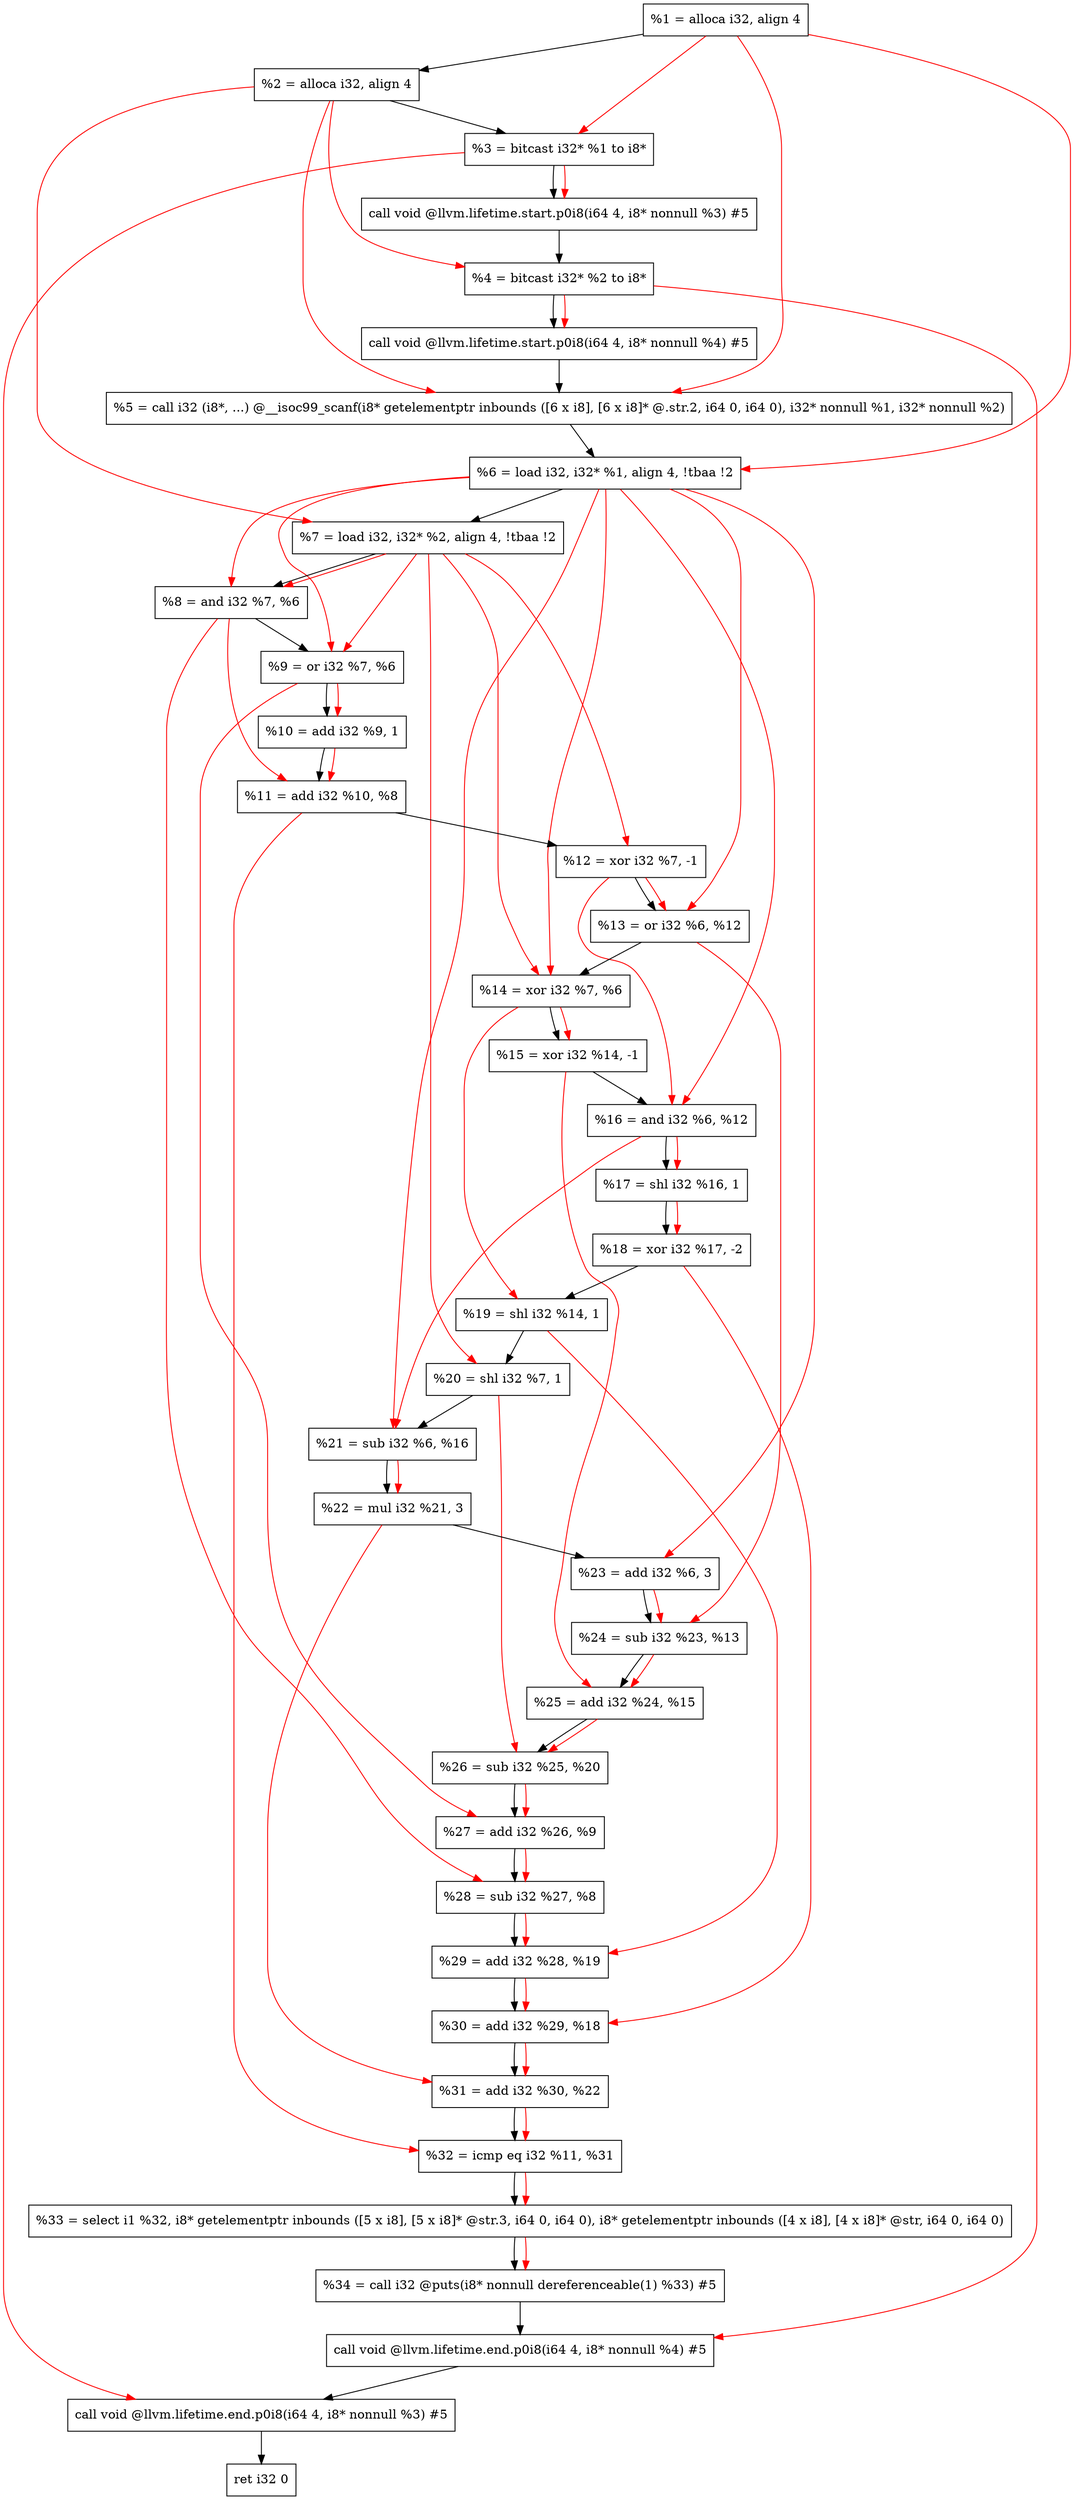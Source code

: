 digraph "DFG for'main' function" {
	Node0xa80d98[shape=record, label="  %1 = alloca i32, align 4"];
	Node0xa80e18[shape=record, label="  %2 = alloca i32, align 4"];
	Node0xa80ea8[shape=record, label="  %3 = bitcast i32* %1 to i8*"];
	Node0xa81308[shape=record, label="  call void @llvm.lifetime.start.p0i8(i64 4, i8* nonnull %3) #5"];
	Node0xa813e8[shape=record, label="  %4 = bitcast i32* %2 to i8*"];
	Node0xa81508[shape=record, label="  call void @llvm.lifetime.start.p0i8(i64 4, i8* nonnull %4) #5"];
	Node0xa81740[shape=record, label="  %5 = call i32 (i8*, ...) @__isoc99_scanf(i8* getelementptr inbounds ([6 x i8], [6 x i8]* @.str.2, i64 0, i64 0), i32* nonnull %1, i32* nonnull %2)"];
	Node0xa817f8[shape=record, label="  %6 = load i32, i32* %1, align 4, !tbaa !2"];
	Node0xa82768[shape=record, label="  %7 = load i32, i32* %2, align 4, !tbaa !2"];
	Node0xa82df0[shape=record, label="  %8 = and i32 %7, %6"];
	Node0xa82e60[shape=record, label="  %9 = or i32 %7, %6"];
	Node0xa82ed0[shape=record, label="  %10 = add i32 %9, 1"];
	Node0xa82f40[shape=record, label="  %11 = add i32 %10, %8"];
	Node0xa82fb0[shape=record, label="  %12 = xor i32 %7, -1"];
	Node0xa83020[shape=record, label="  %13 = or i32 %6, %12"];
	Node0xa83090[shape=record, label="  %14 = xor i32 %7, %6"];
	Node0xa83100[shape=record, label="  %15 = xor i32 %14, -1"];
	Node0xa83170[shape=record, label="  %16 = and i32 %6, %12"];
	Node0xa831e0[shape=record, label="  %17 = shl i32 %16, 1"];
	Node0xa83250[shape=record, label="  %18 = xor i32 %17, -2"];
	Node0xa832c0[shape=record, label="  %19 = shl i32 %14, 1"];
	Node0xa83330[shape=record, label="  %20 = shl i32 %7, 1"];
	Node0xa833a0[shape=record, label="  %21 = sub i32 %6, %16"];
	Node0xa83410[shape=record, label="  %22 = mul i32 %21, 3"];
	Node0xa83480[shape=record, label="  %23 = add i32 %6, 3"];
	Node0xa834f0[shape=record, label="  %24 = sub i32 %23, %13"];
	Node0xa83560[shape=record, label="  %25 = add i32 %24, %15"];
	Node0xa835d0[shape=record, label="  %26 = sub i32 %25, %20"];
	Node0xa83640[shape=record, label="  %27 = add i32 %26, %9"];
	Node0xa836b0[shape=record, label="  %28 = sub i32 %27, %8"];
	Node0xa83720[shape=record, label="  %29 = add i32 %28, %19"];
	Node0xa83790[shape=record, label="  %30 = add i32 %29, %18"];
	Node0xa83800[shape=record, label="  %31 = add i32 %30, %22"];
	Node0xa83870[shape=record, label="  %32 = icmp eq i32 %11, %31"];
	Node0xa219d8[shape=record, label="  %33 = select i1 %32, i8* getelementptr inbounds ([5 x i8], [5 x i8]* @str.3, i64 0, i64 0), i8* getelementptr inbounds ([4 x i8], [4 x i8]* @str, i64 0, i64 0)"];
	Node0xa83b10[shape=record, label="  %34 = call i32 @puts(i8* nonnull dereferenceable(1) %33) #5"];
	Node0xa83d68[shape=record, label="  call void @llvm.lifetime.end.p0i8(i64 4, i8* nonnull %4) #5"];
	Node0xa83ec8[shape=record, label="  call void @llvm.lifetime.end.p0i8(i64 4, i8* nonnull %3) #5"];
	Node0xa83f88[shape=record, label="  ret i32 0"];
	Node0xa80d98 -> Node0xa80e18;
	Node0xa80e18 -> Node0xa80ea8;
	Node0xa80ea8 -> Node0xa81308;
	Node0xa81308 -> Node0xa813e8;
	Node0xa813e8 -> Node0xa81508;
	Node0xa81508 -> Node0xa81740;
	Node0xa81740 -> Node0xa817f8;
	Node0xa817f8 -> Node0xa82768;
	Node0xa82768 -> Node0xa82df0;
	Node0xa82df0 -> Node0xa82e60;
	Node0xa82e60 -> Node0xa82ed0;
	Node0xa82ed0 -> Node0xa82f40;
	Node0xa82f40 -> Node0xa82fb0;
	Node0xa82fb0 -> Node0xa83020;
	Node0xa83020 -> Node0xa83090;
	Node0xa83090 -> Node0xa83100;
	Node0xa83100 -> Node0xa83170;
	Node0xa83170 -> Node0xa831e0;
	Node0xa831e0 -> Node0xa83250;
	Node0xa83250 -> Node0xa832c0;
	Node0xa832c0 -> Node0xa83330;
	Node0xa83330 -> Node0xa833a0;
	Node0xa833a0 -> Node0xa83410;
	Node0xa83410 -> Node0xa83480;
	Node0xa83480 -> Node0xa834f0;
	Node0xa834f0 -> Node0xa83560;
	Node0xa83560 -> Node0xa835d0;
	Node0xa835d0 -> Node0xa83640;
	Node0xa83640 -> Node0xa836b0;
	Node0xa836b0 -> Node0xa83720;
	Node0xa83720 -> Node0xa83790;
	Node0xa83790 -> Node0xa83800;
	Node0xa83800 -> Node0xa83870;
	Node0xa83870 -> Node0xa219d8;
	Node0xa219d8 -> Node0xa83b10;
	Node0xa83b10 -> Node0xa83d68;
	Node0xa83d68 -> Node0xa83ec8;
	Node0xa83ec8 -> Node0xa83f88;
edge [color=red]
	Node0xa80d98 -> Node0xa80ea8;
	Node0xa80ea8 -> Node0xa81308;
	Node0xa80e18 -> Node0xa813e8;
	Node0xa813e8 -> Node0xa81508;
	Node0xa80d98 -> Node0xa81740;
	Node0xa80e18 -> Node0xa81740;
	Node0xa80d98 -> Node0xa817f8;
	Node0xa80e18 -> Node0xa82768;
	Node0xa82768 -> Node0xa82df0;
	Node0xa817f8 -> Node0xa82df0;
	Node0xa82768 -> Node0xa82e60;
	Node0xa817f8 -> Node0xa82e60;
	Node0xa82e60 -> Node0xa82ed0;
	Node0xa82ed0 -> Node0xa82f40;
	Node0xa82df0 -> Node0xa82f40;
	Node0xa82768 -> Node0xa82fb0;
	Node0xa817f8 -> Node0xa83020;
	Node0xa82fb0 -> Node0xa83020;
	Node0xa82768 -> Node0xa83090;
	Node0xa817f8 -> Node0xa83090;
	Node0xa83090 -> Node0xa83100;
	Node0xa817f8 -> Node0xa83170;
	Node0xa82fb0 -> Node0xa83170;
	Node0xa83170 -> Node0xa831e0;
	Node0xa831e0 -> Node0xa83250;
	Node0xa83090 -> Node0xa832c0;
	Node0xa82768 -> Node0xa83330;
	Node0xa817f8 -> Node0xa833a0;
	Node0xa83170 -> Node0xa833a0;
	Node0xa833a0 -> Node0xa83410;
	Node0xa817f8 -> Node0xa83480;
	Node0xa83480 -> Node0xa834f0;
	Node0xa83020 -> Node0xa834f0;
	Node0xa834f0 -> Node0xa83560;
	Node0xa83100 -> Node0xa83560;
	Node0xa83560 -> Node0xa835d0;
	Node0xa83330 -> Node0xa835d0;
	Node0xa835d0 -> Node0xa83640;
	Node0xa82e60 -> Node0xa83640;
	Node0xa83640 -> Node0xa836b0;
	Node0xa82df0 -> Node0xa836b0;
	Node0xa836b0 -> Node0xa83720;
	Node0xa832c0 -> Node0xa83720;
	Node0xa83720 -> Node0xa83790;
	Node0xa83250 -> Node0xa83790;
	Node0xa83790 -> Node0xa83800;
	Node0xa83410 -> Node0xa83800;
	Node0xa82f40 -> Node0xa83870;
	Node0xa83800 -> Node0xa83870;
	Node0xa83870 -> Node0xa219d8;
	Node0xa219d8 -> Node0xa83b10;
	Node0xa813e8 -> Node0xa83d68;
	Node0xa80ea8 -> Node0xa83ec8;
}
